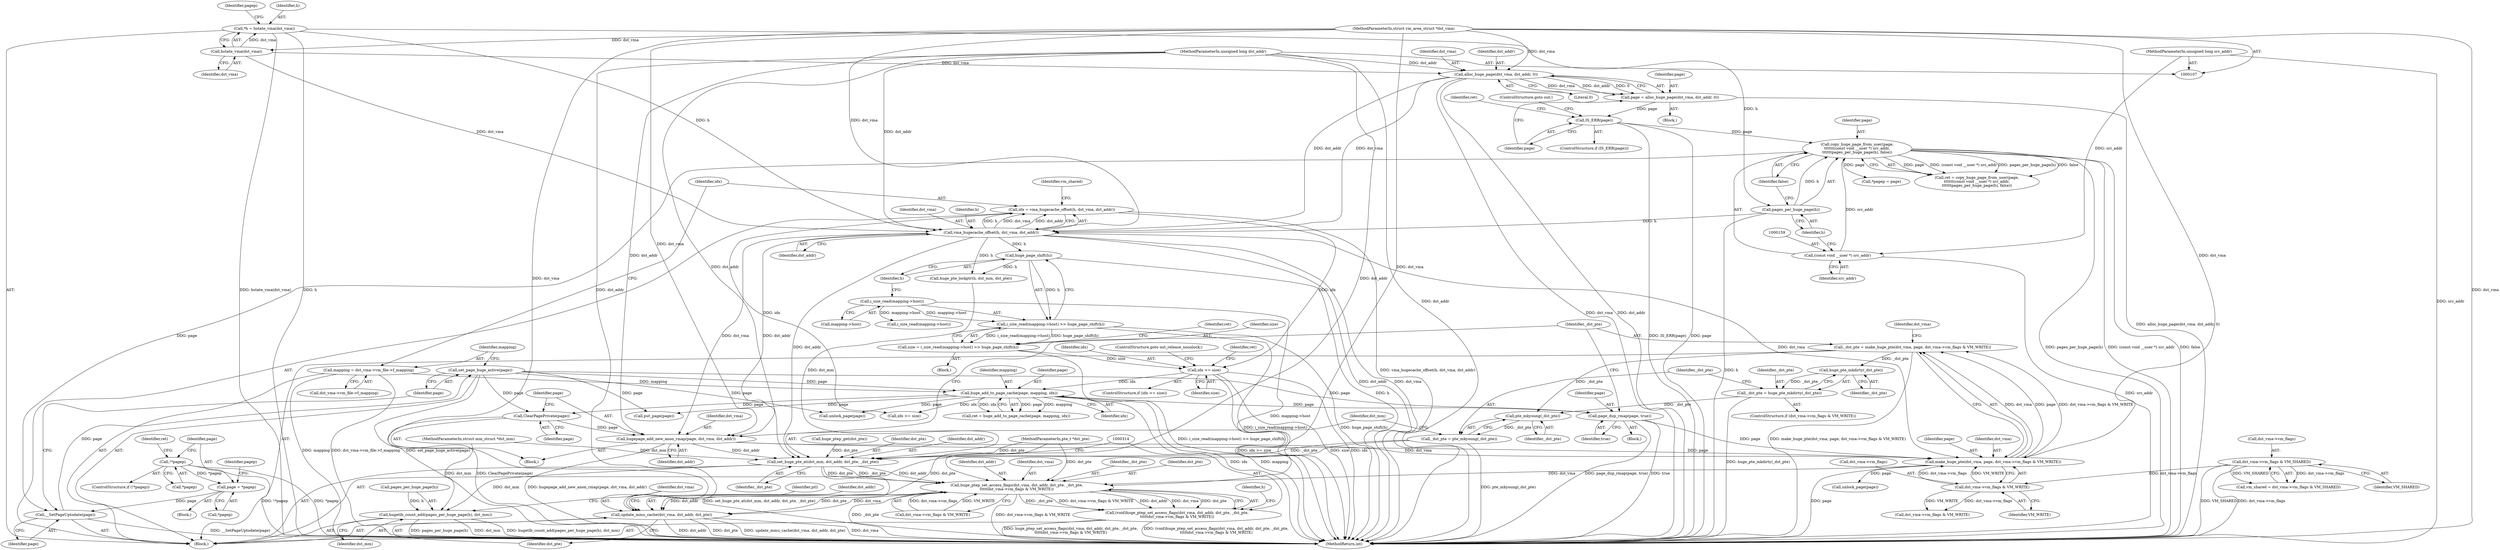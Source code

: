 digraph "0_linux_1e3921471354244f70fe268586ff94a97a6dd4df@API" {
"1000302" [label="(Call,huge_pte_mkdirty(_dst_pte))"];
"1000284" [label="(Call,_dst_pte = make_huge_pte(dst_vma, page, dst_vma->vm_flags & VM_WRITE))"];
"1000286" [label="(Call,make_huge_pte(dst_vma, page, dst_vma->vm_flags & VM_WRITE))"];
"1000280" [label="(Call,hugepage_add_new_anon_rmap(page, dst_vma, dst_addr))"];
"1000278" [label="(Call,ClearPagePrivate(page))"];
"1000189" [label="(Call,set_page_huge_active(page))"];
"1000187" [label="(Call,__SetPageUptodate(page))"];
"1000156" [label="(Call,copy_huge_page_from_user(page,\n\t\t\t\t\t\t(const void __user *) src_addr,\n\t\t\t\t\t\tpages_per_huge_page(h), false))"];
"1000151" [label="(Call,IS_ERR(page))"];
"1000144" [label="(Call,page = alloc_huge_page(dst_vma, dst_addr, 0))"];
"1000146" [label="(Call,alloc_huge_page(dst_vma, dst_addr, 0))"];
"1000129" [label="(Call,hstate_vma(dst_vma))"];
"1000110" [label="(MethodParameterIn,struct vm_area_struct *dst_vma)"];
"1000111" [label="(MethodParameterIn,unsigned long dst_addr)"];
"1000158" [label="(Call,(const void __user *) src_addr)"];
"1000112" [label="(MethodParameterIn,unsigned long src_addr)"];
"1000161" [label="(Call,pages_per_huge_page(h))"];
"1000127" [label="(Call,*h = hstate_vma(dst_vma))"];
"1000179" [label="(Call,page = *pagep)"];
"1000136" [label="(Call,!*pagep)"];
"1000227" [label="(Call,huge_add_to_page_cache(page, mapping, idx))"];
"1000191" [label="(Call,mapping = dst_vma->vm_file->f_mapping)"];
"1000221" [label="(Call,idx >= size)"];
"1000198" [label="(Call,idx = vma_hugecache_offset(h, dst_vma, dst_addr))"];
"1000200" [label="(Call,vma_hugecache_offset(h, dst_vma, dst_addr))"];
"1000207" [label="(Call,size = i_size_read(mapping->host) >> huge_page_shift(h))"];
"1000209" [label="(Call,i_size_read(mapping->host) >> huge_page_shift(h))"];
"1000210" [label="(Call,i_size_read(mapping->host))"];
"1000214" [label="(Call,huge_page_shift(h))"];
"1000273" [label="(Call,page_dup_rmap(page, true))"];
"1000289" [label="(Call,dst_vma->vm_flags & VM_WRITE)"];
"1000121" [label="(Call,dst_vma->vm_flags & VM_SHARED)"];
"1000300" [label="(Call,_dst_pte = huge_pte_mkdirty(_dst_pte))"];
"1000306" [label="(Call,pte_mkyoung(_dst_pte))"];
"1000304" [label="(Call,_dst_pte = pte_mkyoung(_dst_pte))"];
"1000308" [label="(Call,set_huge_pte_at(dst_mm, dst_addr, dst_pte, _dst_pte))"];
"1000315" [label="(Call,huge_ptep_set_access_flags(dst_vma, dst_addr, dst_pte, _dst_pte,\n\t\t\t\t\tdst_vma->vm_flags & VM_WRITE))"];
"1000313" [label="(Call,(void)huge_ptep_set_access_flags(dst_vma, dst_addr, dst_pte, _dst_pte,\n\t\t\t\t\tdst_vma->vm_flags & VM_WRITE))"];
"1000329" [label="(Call,update_mmu_cache(dst_vma, dst_addr, dst_pte))"];
"1000325" [label="(Call,hugetlb_count_add(pages_per_huge_page(h), dst_mm))"];
"1000135" [label="(ControlStructure,if (!*pagep))"];
"1000274" [label="(Identifier,page)"];
"1000150" [label="(ControlStructure,if (IS_ERR(page)))"];
"1000156" [label="(Call,copy_huge_page_from_user(page,\n\t\t\t\t\t\t(const void __user *) src_addr,\n\t\t\t\t\t\tpages_per_huge_page(h), false))"];
"1000163" [label="(Identifier,false)"];
"1000191" [label="(Call,mapping = dst_vma->vm_file->f_mapping)"];
"1000245" [label="(Call,i_size_read(mapping->host))"];
"1000272" [label="(Block,)"];
"1000161" [label="(Call,pages_per_huge_page(h))"];
"1000320" [label="(Call,dst_vma->vm_flags & VM_WRITE)"];
"1000303" [label="(Identifier,_dst_pte)"];
"1000280" [label="(Call,hugepage_add_new_anon_rmap(page, dst_vma, dst_addr))"];
"1000199" [label="(Identifier,idx)"];
"1000179" [label="(Call,page = *pagep)"];
"1000297" [label="(Identifier,dst_vma)"];
"1000192" [label="(Identifier,mapping)"];
"1000229" [label="(Identifier,mapping)"];
"1000125" [label="(Identifier,VM_SHARED)"];
"1000275" [label="(Identifier,true)"];
"1000281" [label="(Identifier,page)"];
"1000154" [label="(Call,ret = copy_huge_page_from_user(page,\n\t\t\t\t\t\t(const void __user *) src_addr,\n\t\t\t\t\t\tpages_per_huge_page(h), false))"];
"1000304" [label="(Call,_dst_pte = pte_mkyoung(_dst_pte))"];
"1000282" [label="(Identifier,dst_vma)"];
"1000230" [label="(Identifier,idx)"];
"1000312" [label="(Identifier,_dst_pte)"];
"1000278" [label="(Call,ClearPagePrivate(page))"];
"1000172" [label="(Call,*pagep = page)"];
"1000222" [label="(Identifier,idx)"];
"1000327" [label="(Identifier,h)"];
"1000147" [label="(Identifier,dst_vma)"];
"1000356" [label="(MethodReturn,int)"];
"1000228" [label="(Identifier,page)"];
"1000306" [label="(Call,pte_mkyoung(_dst_pte))"];
"1000293" [label="(Identifier,VM_WRITE)"];
"1000185" [label="(Identifier,pagep)"];
"1000300" [label="(Call,_dst_pte = huge_pte_mkdirty(_dst_pte))"];
"1000288" [label="(Identifier,page)"];
"1000127" [label="(Call,*h = hstate_vma(dst_vma))"];
"1000294" [label="(ControlStructure,if (dst_vma->vm_flags & VM_WRITE))"];
"1000277" [label="(Block,)"];
"1000328" [label="(Identifier,dst_mm)"];
"1000286" [label="(Call,make_huge_pte(dst_vma, page, dst_vma->vm_flags & VM_WRITE))"];
"1000148" [label="(Identifier,dst_addr)"];
"1000203" [label="(Identifier,dst_addr)"];
"1000211" [label="(Call,mapping->host)"];
"1000236" [label="(Call,huge_pte_lockptr(h, dst_mm, dst_pte))"];
"1000309" [label="(Identifier,dst_mm)"];
"1000283" [label="(Identifier,dst_addr)"];
"1000329" [label="(Call,update_mmu_cache(dst_vma, dst_addr, dst_pte))"];
"1000205" [label="(Identifier,vm_shared)"];
"1000290" [label="(Call,dst_vma->vm_flags)"];
"1000318" [label="(Identifier,dst_pte)"];
"1000149" [label="(Literal,0)"];
"1000350" [label="(Call,unlock_page(page))"];
"1000307" [label="(Identifier,_dst_pte)"];
"1000190" [label="(Identifier,page)"];
"1000141" [label="(Identifier,ret)"];
"1000284" [label="(Call,_dst_pte = make_huge_pte(dst_vma, page, dst_vma->vm_flags & VM_WRITE))"];
"1000313" [label="(Call,(void)huge_ptep_set_access_flags(dst_vma, dst_addr, dst_pte, _dst_pte,\n\t\t\t\t\tdst_vma->vm_flags & VM_WRITE))"];
"1000151" [label="(Call,IS_ERR(page))"];
"1000287" [label="(Identifier,dst_vma)"];
"1000139" [label="(Block,)"];
"1000221" [label="(Call,idx >= size)"];
"1000207" [label="(Call,size = i_size_read(mapping->host) >> huge_page_shift(h))"];
"1000332" [label="(Identifier,dst_pte)"];
"1000267" [label="(Call,huge_ptep_get(dst_pte))"];
"1000160" [label="(Identifier,src_addr)"];
"1000217" [label="(Identifier,ret)"];
"1000119" [label="(Call,vm_shared = dst_vma->vm_flags & VM_SHARED)"];
"1000157" [label="(Identifier,page)"];
"1000224" [label="(ControlStructure,goto out_release_nounlock;)"];
"1000138" [label="(Identifier,pagep)"];
"1000129" [label="(Call,hstate_vma(dst_vma))"];
"1000128" [label="(Identifier,h)"];
"1000295" [label="(Call,dst_vma->vm_flags & VM_WRITE)"];
"1000158" [label="(Call,(const void __user *) src_addr)"];
"1000302" [label="(Call,huge_pte_mkdirty(_dst_pte))"];
"1000111" [label="(MethodParameterIn,unsigned long dst_addr)"];
"1000225" [label="(Call,ret = huge_add_to_page_cache(page, mapping, idx))"];
"1000187" [label="(Call,__SetPageUptodate(page))"];
"1000215" [label="(Identifier,h)"];
"1000311" [label="(Identifier,dst_pte)"];
"1000201" [label="(Identifier,h)"];
"1000315" [label="(Call,huge_ptep_set_access_flags(dst_vma, dst_addr, dst_pte, _dst_pte,\n\t\t\t\t\tdst_vma->vm_flags & VM_WRITE))"];
"1000279" [label="(Identifier,page)"];
"1000317" [label="(Identifier,dst_addr)"];
"1000122" [label="(Call,dst_vma->vm_flags)"];
"1000130" [label="(Identifier,dst_vma)"];
"1000189" [label="(Call,set_page_huge_active(page))"];
"1000136" [label="(Call,!*pagep)"];
"1000256" [label="(Call,idx >= size)"];
"1000209" [label="(Call,i_size_read(mapping->host) >> huge_page_shift(h))"];
"1000109" [label="(MethodParameterIn,pte_t *dst_pte)"];
"1000188" [label="(Identifier,page)"];
"1000200" [label="(Call,vma_hugecache_offset(h, dst_vma, dst_addr))"];
"1000181" [label="(Call,*pagep)"];
"1000330" [label="(Identifier,dst_vma)"];
"1000206" [label="(Block,)"];
"1000121" [label="(Call,dst_vma->vm_flags & VM_SHARED)"];
"1000310" [label="(Identifier,dst_addr)"];
"1000110" [label="(MethodParameterIn,struct vm_area_struct *dst_vma)"];
"1000112" [label="(MethodParameterIn,unsigned long src_addr)"];
"1000220" [label="(ControlStructure,if (idx >= size))"];
"1000153" [label="(ControlStructure,goto out;)"];
"1000325" [label="(Call,hugetlb_count_add(pages_per_huge_page(h), dst_mm))"];
"1000180" [label="(Identifier,page)"];
"1000223" [label="(Identifier,size)"];
"1000144" [label="(Call,page = alloc_huge_page(dst_vma, dst_addr, 0))"];
"1000137" [label="(Call,*pagep)"];
"1000202" [label="(Identifier,dst_vma)"];
"1000198" [label="(Call,idx = vma_hugecache_offset(h, dst_vma, dst_addr))"];
"1000273" [label="(Call,page_dup_rmap(page, true))"];
"1000146" [label="(Call,alloc_huge_page(dst_vma, dst_addr, 0))"];
"1000331" [label="(Identifier,dst_addr)"];
"1000326" [label="(Call,pages_per_huge_page(h))"];
"1000162" [label="(Identifier,h)"];
"1000155" [label="(Identifier,ret)"];
"1000108" [label="(MethodParameterIn,struct mm_struct *dst_mm)"];
"1000214" [label="(Call,huge_page_shift(h))"];
"1000334" [label="(Identifier,ptl)"];
"1000210" [label="(Call,i_size_read(mapping->host))"];
"1000289" [label="(Call,dst_vma->vm_flags & VM_WRITE)"];
"1000305" [label="(Identifier,_dst_pte)"];
"1000178" [label="(Block,)"];
"1000301" [label="(Identifier,_dst_pte)"];
"1000208" [label="(Identifier,size)"];
"1000114" [label="(Block,)"];
"1000308" [label="(Call,set_huge_pte_at(dst_mm, dst_addr, dst_pte, _dst_pte))"];
"1000337" [label="(Call,unlock_page(page))"];
"1000227" [label="(Call,huge_add_to_page_cache(page, mapping, idx))"];
"1000145" [label="(Identifier,page)"];
"1000193" [label="(Call,dst_vma->vm_file->f_mapping)"];
"1000285" [label="(Identifier,_dst_pte)"];
"1000316" [label="(Identifier,dst_vma)"];
"1000152" [label="(Identifier,page)"];
"1000319" [label="(Identifier,_dst_pte)"];
"1000353" [label="(Call,put_page(page))"];
"1000226" [label="(Identifier,ret)"];
"1000302" -> "1000300"  [label="AST: "];
"1000302" -> "1000303"  [label="CFG: "];
"1000303" -> "1000302"  [label="AST: "];
"1000300" -> "1000302"  [label="CFG: "];
"1000302" -> "1000300"  [label="DDG: _dst_pte"];
"1000284" -> "1000302"  [label="DDG: _dst_pte"];
"1000284" -> "1000114"  [label="AST: "];
"1000284" -> "1000286"  [label="CFG: "];
"1000285" -> "1000284"  [label="AST: "];
"1000286" -> "1000284"  [label="AST: "];
"1000297" -> "1000284"  [label="CFG: "];
"1000284" -> "1000356"  [label="DDG: make_huge_pte(dst_vma, page, dst_vma->vm_flags & VM_WRITE)"];
"1000286" -> "1000284"  [label="DDG: dst_vma"];
"1000286" -> "1000284"  [label="DDG: page"];
"1000286" -> "1000284"  [label="DDG: dst_vma->vm_flags & VM_WRITE"];
"1000284" -> "1000306"  [label="DDG: _dst_pte"];
"1000286" -> "1000289"  [label="CFG: "];
"1000287" -> "1000286"  [label="AST: "];
"1000288" -> "1000286"  [label="AST: "];
"1000289" -> "1000286"  [label="AST: "];
"1000286" -> "1000356"  [label="DDG: page"];
"1000280" -> "1000286"  [label="DDG: dst_vma"];
"1000280" -> "1000286"  [label="DDG: page"];
"1000200" -> "1000286"  [label="DDG: dst_vma"];
"1000110" -> "1000286"  [label="DDG: dst_vma"];
"1000273" -> "1000286"  [label="DDG: page"];
"1000289" -> "1000286"  [label="DDG: dst_vma->vm_flags"];
"1000289" -> "1000286"  [label="DDG: VM_WRITE"];
"1000286" -> "1000315"  [label="DDG: dst_vma"];
"1000286" -> "1000337"  [label="DDG: page"];
"1000280" -> "1000277"  [label="AST: "];
"1000280" -> "1000283"  [label="CFG: "];
"1000281" -> "1000280"  [label="AST: "];
"1000282" -> "1000280"  [label="AST: "];
"1000283" -> "1000280"  [label="AST: "];
"1000285" -> "1000280"  [label="CFG: "];
"1000280" -> "1000356"  [label="DDG: hugepage_add_new_anon_rmap(page, dst_vma, dst_addr)"];
"1000278" -> "1000280"  [label="DDG: page"];
"1000200" -> "1000280"  [label="DDG: dst_vma"];
"1000200" -> "1000280"  [label="DDG: dst_addr"];
"1000110" -> "1000280"  [label="DDG: dst_vma"];
"1000111" -> "1000280"  [label="DDG: dst_addr"];
"1000280" -> "1000308"  [label="DDG: dst_addr"];
"1000278" -> "1000277"  [label="AST: "];
"1000278" -> "1000279"  [label="CFG: "];
"1000279" -> "1000278"  [label="AST: "];
"1000281" -> "1000278"  [label="CFG: "];
"1000278" -> "1000356"  [label="DDG: ClearPagePrivate(page)"];
"1000189" -> "1000278"  [label="DDG: page"];
"1000227" -> "1000278"  [label="DDG: page"];
"1000189" -> "1000114"  [label="AST: "];
"1000189" -> "1000190"  [label="CFG: "];
"1000190" -> "1000189"  [label="AST: "];
"1000192" -> "1000189"  [label="CFG: "];
"1000189" -> "1000356"  [label="DDG: set_page_huge_active(page)"];
"1000187" -> "1000189"  [label="DDG: page"];
"1000189" -> "1000227"  [label="DDG: page"];
"1000189" -> "1000273"  [label="DDG: page"];
"1000189" -> "1000350"  [label="DDG: page"];
"1000189" -> "1000353"  [label="DDG: page"];
"1000187" -> "1000114"  [label="AST: "];
"1000187" -> "1000188"  [label="CFG: "];
"1000188" -> "1000187"  [label="AST: "];
"1000190" -> "1000187"  [label="CFG: "];
"1000187" -> "1000356"  [label="DDG: __SetPageUptodate(page)"];
"1000156" -> "1000187"  [label="DDG: page"];
"1000179" -> "1000187"  [label="DDG: page"];
"1000156" -> "1000154"  [label="AST: "];
"1000156" -> "1000163"  [label="CFG: "];
"1000157" -> "1000156"  [label="AST: "];
"1000158" -> "1000156"  [label="AST: "];
"1000161" -> "1000156"  [label="AST: "];
"1000163" -> "1000156"  [label="AST: "];
"1000154" -> "1000156"  [label="CFG: "];
"1000156" -> "1000356"  [label="DDG: (const void __user *) src_addr"];
"1000156" -> "1000356"  [label="DDG: false"];
"1000156" -> "1000356"  [label="DDG: pages_per_huge_page(h)"];
"1000156" -> "1000154"  [label="DDG: page"];
"1000156" -> "1000154"  [label="DDG: (const void __user *) src_addr"];
"1000156" -> "1000154"  [label="DDG: pages_per_huge_page(h)"];
"1000156" -> "1000154"  [label="DDG: false"];
"1000151" -> "1000156"  [label="DDG: page"];
"1000158" -> "1000156"  [label="DDG: src_addr"];
"1000161" -> "1000156"  [label="DDG: h"];
"1000156" -> "1000172"  [label="DDG: page"];
"1000151" -> "1000150"  [label="AST: "];
"1000151" -> "1000152"  [label="CFG: "];
"1000152" -> "1000151"  [label="AST: "];
"1000153" -> "1000151"  [label="CFG: "];
"1000155" -> "1000151"  [label="CFG: "];
"1000151" -> "1000356"  [label="DDG: IS_ERR(page)"];
"1000151" -> "1000356"  [label="DDG: page"];
"1000144" -> "1000151"  [label="DDG: page"];
"1000144" -> "1000139"  [label="AST: "];
"1000144" -> "1000146"  [label="CFG: "];
"1000145" -> "1000144"  [label="AST: "];
"1000146" -> "1000144"  [label="AST: "];
"1000152" -> "1000144"  [label="CFG: "];
"1000144" -> "1000356"  [label="DDG: alloc_huge_page(dst_vma, dst_addr, 0)"];
"1000146" -> "1000144"  [label="DDG: dst_vma"];
"1000146" -> "1000144"  [label="DDG: dst_addr"];
"1000146" -> "1000144"  [label="DDG: 0"];
"1000146" -> "1000149"  [label="CFG: "];
"1000147" -> "1000146"  [label="AST: "];
"1000148" -> "1000146"  [label="AST: "];
"1000149" -> "1000146"  [label="AST: "];
"1000146" -> "1000356"  [label="DDG: dst_addr"];
"1000146" -> "1000356"  [label="DDG: dst_vma"];
"1000129" -> "1000146"  [label="DDG: dst_vma"];
"1000110" -> "1000146"  [label="DDG: dst_vma"];
"1000111" -> "1000146"  [label="DDG: dst_addr"];
"1000146" -> "1000200"  [label="DDG: dst_vma"];
"1000146" -> "1000200"  [label="DDG: dst_addr"];
"1000129" -> "1000127"  [label="AST: "];
"1000129" -> "1000130"  [label="CFG: "];
"1000130" -> "1000129"  [label="AST: "];
"1000127" -> "1000129"  [label="CFG: "];
"1000129" -> "1000127"  [label="DDG: dst_vma"];
"1000110" -> "1000129"  [label="DDG: dst_vma"];
"1000129" -> "1000200"  [label="DDG: dst_vma"];
"1000110" -> "1000107"  [label="AST: "];
"1000110" -> "1000356"  [label="DDG: dst_vma"];
"1000110" -> "1000200"  [label="DDG: dst_vma"];
"1000110" -> "1000315"  [label="DDG: dst_vma"];
"1000110" -> "1000329"  [label="DDG: dst_vma"];
"1000111" -> "1000107"  [label="AST: "];
"1000111" -> "1000356"  [label="DDG: dst_addr"];
"1000111" -> "1000200"  [label="DDG: dst_addr"];
"1000111" -> "1000308"  [label="DDG: dst_addr"];
"1000111" -> "1000315"  [label="DDG: dst_addr"];
"1000111" -> "1000329"  [label="DDG: dst_addr"];
"1000158" -> "1000160"  [label="CFG: "];
"1000159" -> "1000158"  [label="AST: "];
"1000160" -> "1000158"  [label="AST: "];
"1000162" -> "1000158"  [label="CFG: "];
"1000158" -> "1000356"  [label="DDG: src_addr"];
"1000112" -> "1000158"  [label="DDG: src_addr"];
"1000112" -> "1000107"  [label="AST: "];
"1000112" -> "1000356"  [label="DDG: src_addr"];
"1000161" -> "1000162"  [label="CFG: "];
"1000162" -> "1000161"  [label="AST: "];
"1000163" -> "1000161"  [label="CFG: "];
"1000161" -> "1000356"  [label="DDG: h"];
"1000127" -> "1000161"  [label="DDG: h"];
"1000161" -> "1000200"  [label="DDG: h"];
"1000127" -> "1000114"  [label="AST: "];
"1000128" -> "1000127"  [label="AST: "];
"1000138" -> "1000127"  [label="CFG: "];
"1000127" -> "1000356"  [label="DDG: hstate_vma(dst_vma)"];
"1000127" -> "1000356"  [label="DDG: h"];
"1000127" -> "1000200"  [label="DDG: h"];
"1000179" -> "1000178"  [label="AST: "];
"1000179" -> "1000181"  [label="CFG: "];
"1000180" -> "1000179"  [label="AST: "];
"1000181" -> "1000179"  [label="AST: "];
"1000185" -> "1000179"  [label="CFG: "];
"1000136" -> "1000179"  [label="DDG: *pagep"];
"1000136" -> "1000135"  [label="AST: "];
"1000136" -> "1000137"  [label="CFG: "];
"1000137" -> "1000136"  [label="AST: "];
"1000141" -> "1000136"  [label="CFG: "];
"1000180" -> "1000136"  [label="CFG: "];
"1000136" -> "1000356"  [label="DDG: !*pagep"];
"1000136" -> "1000356"  [label="DDG: *pagep"];
"1000227" -> "1000225"  [label="AST: "];
"1000227" -> "1000230"  [label="CFG: "];
"1000228" -> "1000227"  [label="AST: "];
"1000229" -> "1000227"  [label="AST: "];
"1000230" -> "1000227"  [label="AST: "];
"1000225" -> "1000227"  [label="CFG: "];
"1000227" -> "1000356"  [label="DDG: mapping"];
"1000227" -> "1000356"  [label="DDG: idx"];
"1000227" -> "1000225"  [label="DDG: page"];
"1000227" -> "1000225"  [label="DDG: mapping"];
"1000227" -> "1000225"  [label="DDG: idx"];
"1000191" -> "1000227"  [label="DDG: mapping"];
"1000221" -> "1000227"  [label="DDG: idx"];
"1000227" -> "1000256"  [label="DDG: idx"];
"1000227" -> "1000273"  [label="DDG: page"];
"1000227" -> "1000350"  [label="DDG: page"];
"1000227" -> "1000353"  [label="DDG: page"];
"1000191" -> "1000114"  [label="AST: "];
"1000191" -> "1000193"  [label="CFG: "];
"1000192" -> "1000191"  [label="AST: "];
"1000193" -> "1000191"  [label="AST: "];
"1000199" -> "1000191"  [label="CFG: "];
"1000191" -> "1000356"  [label="DDG: dst_vma->vm_file->f_mapping"];
"1000191" -> "1000356"  [label="DDG: mapping"];
"1000221" -> "1000220"  [label="AST: "];
"1000221" -> "1000223"  [label="CFG: "];
"1000222" -> "1000221"  [label="AST: "];
"1000223" -> "1000221"  [label="AST: "];
"1000224" -> "1000221"  [label="CFG: "];
"1000226" -> "1000221"  [label="CFG: "];
"1000221" -> "1000356"  [label="DDG: idx >= size"];
"1000221" -> "1000356"  [label="DDG: size"];
"1000221" -> "1000356"  [label="DDG: idx"];
"1000198" -> "1000221"  [label="DDG: idx"];
"1000207" -> "1000221"  [label="DDG: size"];
"1000198" -> "1000114"  [label="AST: "];
"1000198" -> "1000200"  [label="CFG: "];
"1000199" -> "1000198"  [label="AST: "];
"1000200" -> "1000198"  [label="AST: "];
"1000205" -> "1000198"  [label="CFG: "];
"1000198" -> "1000356"  [label="DDG: vma_hugecache_offset(h, dst_vma, dst_addr)"];
"1000200" -> "1000198"  [label="DDG: h"];
"1000200" -> "1000198"  [label="DDG: dst_vma"];
"1000200" -> "1000198"  [label="DDG: dst_addr"];
"1000198" -> "1000256"  [label="DDG: idx"];
"1000200" -> "1000203"  [label="CFG: "];
"1000201" -> "1000200"  [label="AST: "];
"1000202" -> "1000200"  [label="AST: "];
"1000203" -> "1000200"  [label="AST: "];
"1000200" -> "1000356"  [label="DDG: dst_addr"];
"1000200" -> "1000356"  [label="DDG: dst_vma"];
"1000200" -> "1000214"  [label="DDG: h"];
"1000200" -> "1000236"  [label="DDG: h"];
"1000200" -> "1000308"  [label="DDG: dst_addr"];
"1000207" -> "1000206"  [label="AST: "];
"1000207" -> "1000209"  [label="CFG: "];
"1000208" -> "1000207"  [label="AST: "];
"1000209" -> "1000207"  [label="AST: "];
"1000217" -> "1000207"  [label="CFG: "];
"1000207" -> "1000356"  [label="DDG: i_size_read(mapping->host) >> huge_page_shift(h)"];
"1000209" -> "1000207"  [label="DDG: i_size_read(mapping->host)"];
"1000209" -> "1000207"  [label="DDG: huge_page_shift(h)"];
"1000209" -> "1000214"  [label="CFG: "];
"1000210" -> "1000209"  [label="AST: "];
"1000214" -> "1000209"  [label="AST: "];
"1000209" -> "1000356"  [label="DDG: i_size_read(mapping->host)"];
"1000209" -> "1000356"  [label="DDG: huge_page_shift(h)"];
"1000210" -> "1000209"  [label="DDG: mapping->host"];
"1000214" -> "1000209"  [label="DDG: h"];
"1000210" -> "1000211"  [label="CFG: "];
"1000211" -> "1000210"  [label="AST: "];
"1000215" -> "1000210"  [label="CFG: "];
"1000210" -> "1000356"  [label="DDG: mapping->host"];
"1000210" -> "1000245"  [label="DDG: mapping->host"];
"1000214" -> "1000215"  [label="CFG: "];
"1000215" -> "1000214"  [label="AST: "];
"1000214" -> "1000356"  [label="DDG: h"];
"1000214" -> "1000236"  [label="DDG: h"];
"1000273" -> "1000272"  [label="AST: "];
"1000273" -> "1000275"  [label="CFG: "];
"1000274" -> "1000273"  [label="AST: "];
"1000275" -> "1000273"  [label="AST: "];
"1000285" -> "1000273"  [label="CFG: "];
"1000273" -> "1000356"  [label="DDG: true"];
"1000273" -> "1000356"  [label="DDG: page_dup_rmap(page, true)"];
"1000289" -> "1000293"  [label="CFG: "];
"1000290" -> "1000289"  [label="AST: "];
"1000293" -> "1000289"  [label="AST: "];
"1000121" -> "1000289"  [label="DDG: dst_vma->vm_flags"];
"1000289" -> "1000295"  [label="DDG: dst_vma->vm_flags"];
"1000289" -> "1000295"  [label="DDG: VM_WRITE"];
"1000121" -> "1000119"  [label="AST: "];
"1000121" -> "1000125"  [label="CFG: "];
"1000122" -> "1000121"  [label="AST: "];
"1000125" -> "1000121"  [label="AST: "];
"1000119" -> "1000121"  [label="CFG: "];
"1000121" -> "1000356"  [label="DDG: VM_SHARED"];
"1000121" -> "1000356"  [label="DDG: dst_vma->vm_flags"];
"1000121" -> "1000119"  [label="DDG: dst_vma->vm_flags"];
"1000121" -> "1000119"  [label="DDG: VM_SHARED"];
"1000300" -> "1000294"  [label="AST: "];
"1000301" -> "1000300"  [label="AST: "];
"1000305" -> "1000300"  [label="CFG: "];
"1000300" -> "1000356"  [label="DDG: huge_pte_mkdirty(_dst_pte)"];
"1000300" -> "1000306"  [label="DDG: _dst_pte"];
"1000306" -> "1000304"  [label="AST: "];
"1000306" -> "1000307"  [label="CFG: "];
"1000307" -> "1000306"  [label="AST: "];
"1000304" -> "1000306"  [label="CFG: "];
"1000306" -> "1000304"  [label="DDG: _dst_pte"];
"1000304" -> "1000114"  [label="AST: "];
"1000305" -> "1000304"  [label="AST: "];
"1000309" -> "1000304"  [label="CFG: "];
"1000304" -> "1000356"  [label="DDG: pte_mkyoung(_dst_pte)"];
"1000304" -> "1000308"  [label="DDG: _dst_pte"];
"1000308" -> "1000114"  [label="AST: "];
"1000308" -> "1000312"  [label="CFG: "];
"1000309" -> "1000308"  [label="AST: "];
"1000310" -> "1000308"  [label="AST: "];
"1000311" -> "1000308"  [label="AST: "];
"1000312" -> "1000308"  [label="AST: "];
"1000314" -> "1000308"  [label="CFG: "];
"1000308" -> "1000356"  [label="DDG: set_huge_pte_at(dst_mm, dst_addr, dst_pte, _dst_pte)"];
"1000236" -> "1000308"  [label="DDG: dst_mm"];
"1000108" -> "1000308"  [label="DDG: dst_mm"];
"1000267" -> "1000308"  [label="DDG: dst_pte"];
"1000109" -> "1000308"  [label="DDG: dst_pte"];
"1000308" -> "1000315"  [label="DDG: dst_addr"];
"1000308" -> "1000315"  [label="DDG: dst_pte"];
"1000308" -> "1000315"  [label="DDG: _dst_pte"];
"1000308" -> "1000325"  [label="DDG: dst_mm"];
"1000315" -> "1000313"  [label="AST: "];
"1000315" -> "1000320"  [label="CFG: "];
"1000316" -> "1000315"  [label="AST: "];
"1000317" -> "1000315"  [label="AST: "];
"1000318" -> "1000315"  [label="AST: "];
"1000319" -> "1000315"  [label="AST: "];
"1000320" -> "1000315"  [label="AST: "];
"1000313" -> "1000315"  [label="CFG: "];
"1000315" -> "1000356"  [label="DDG: _dst_pte"];
"1000315" -> "1000356"  [label="DDG: dst_vma->vm_flags & VM_WRITE"];
"1000315" -> "1000313"  [label="DDG: _dst_pte"];
"1000315" -> "1000313"  [label="DDG: dst_vma->vm_flags & VM_WRITE"];
"1000315" -> "1000313"  [label="DDG: dst_addr"];
"1000315" -> "1000313"  [label="DDG: dst_vma"];
"1000315" -> "1000313"  [label="DDG: dst_pte"];
"1000109" -> "1000315"  [label="DDG: dst_pte"];
"1000320" -> "1000315"  [label="DDG: dst_vma->vm_flags"];
"1000320" -> "1000315"  [label="DDG: VM_WRITE"];
"1000315" -> "1000329"  [label="DDG: dst_vma"];
"1000315" -> "1000329"  [label="DDG: dst_addr"];
"1000315" -> "1000329"  [label="DDG: dst_pte"];
"1000313" -> "1000114"  [label="AST: "];
"1000314" -> "1000313"  [label="AST: "];
"1000327" -> "1000313"  [label="CFG: "];
"1000313" -> "1000356"  [label="DDG: huge_ptep_set_access_flags(dst_vma, dst_addr, dst_pte, _dst_pte,\n\t\t\t\t\tdst_vma->vm_flags & VM_WRITE)"];
"1000313" -> "1000356"  [label="DDG: (void)huge_ptep_set_access_flags(dst_vma, dst_addr, dst_pte, _dst_pte,\n\t\t\t\t\tdst_vma->vm_flags & VM_WRITE)"];
"1000329" -> "1000114"  [label="AST: "];
"1000329" -> "1000332"  [label="CFG: "];
"1000330" -> "1000329"  [label="AST: "];
"1000331" -> "1000329"  [label="AST: "];
"1000332" -> "1000329"  [label="AST: "];
"1000334" -> "1000329"  [label="CFG: "];
"1000329" -> "1000356"  [label="DDG: dst_addr"];
"1000329" -> "1000356"  [label="DDG: dst_pte"];
"1000329" -> "1000356"  [label="DDG: update_mmu_cache(dst_vma, dst_addr, dst_pte)"];
"1000329" -> "1000356"  [label="DDG: dst_vma"];
"1000109" -> "1000329"  [label="DDG: dst_pte"];
"1000325" -> "1000114"  [label="AST: "];
"1000325" -> "1000328"  [label="CFG: "];
"1000326" -> "1000325"  [label="AST: "];
"1000328" -> "1000325"  [label="AST: "];
"1000330" -> "1000325"  [label="CFG: "];
"1000325" -> "1000356"  [label="DDG: pages_per_huge_page(h)"];
"1000325" -> "1000356"  [label="DDG: dst_mm"];
"1000325" -> "1000356"  [label="DDG: hugetlb_count_add(pages_per_huge_page(h), dst_mm)"];
"1000326" -> "1000325"  [label="DDG: h"];
"1000108" -> "1000325"  [label="DDG: dst_mm"];
}
